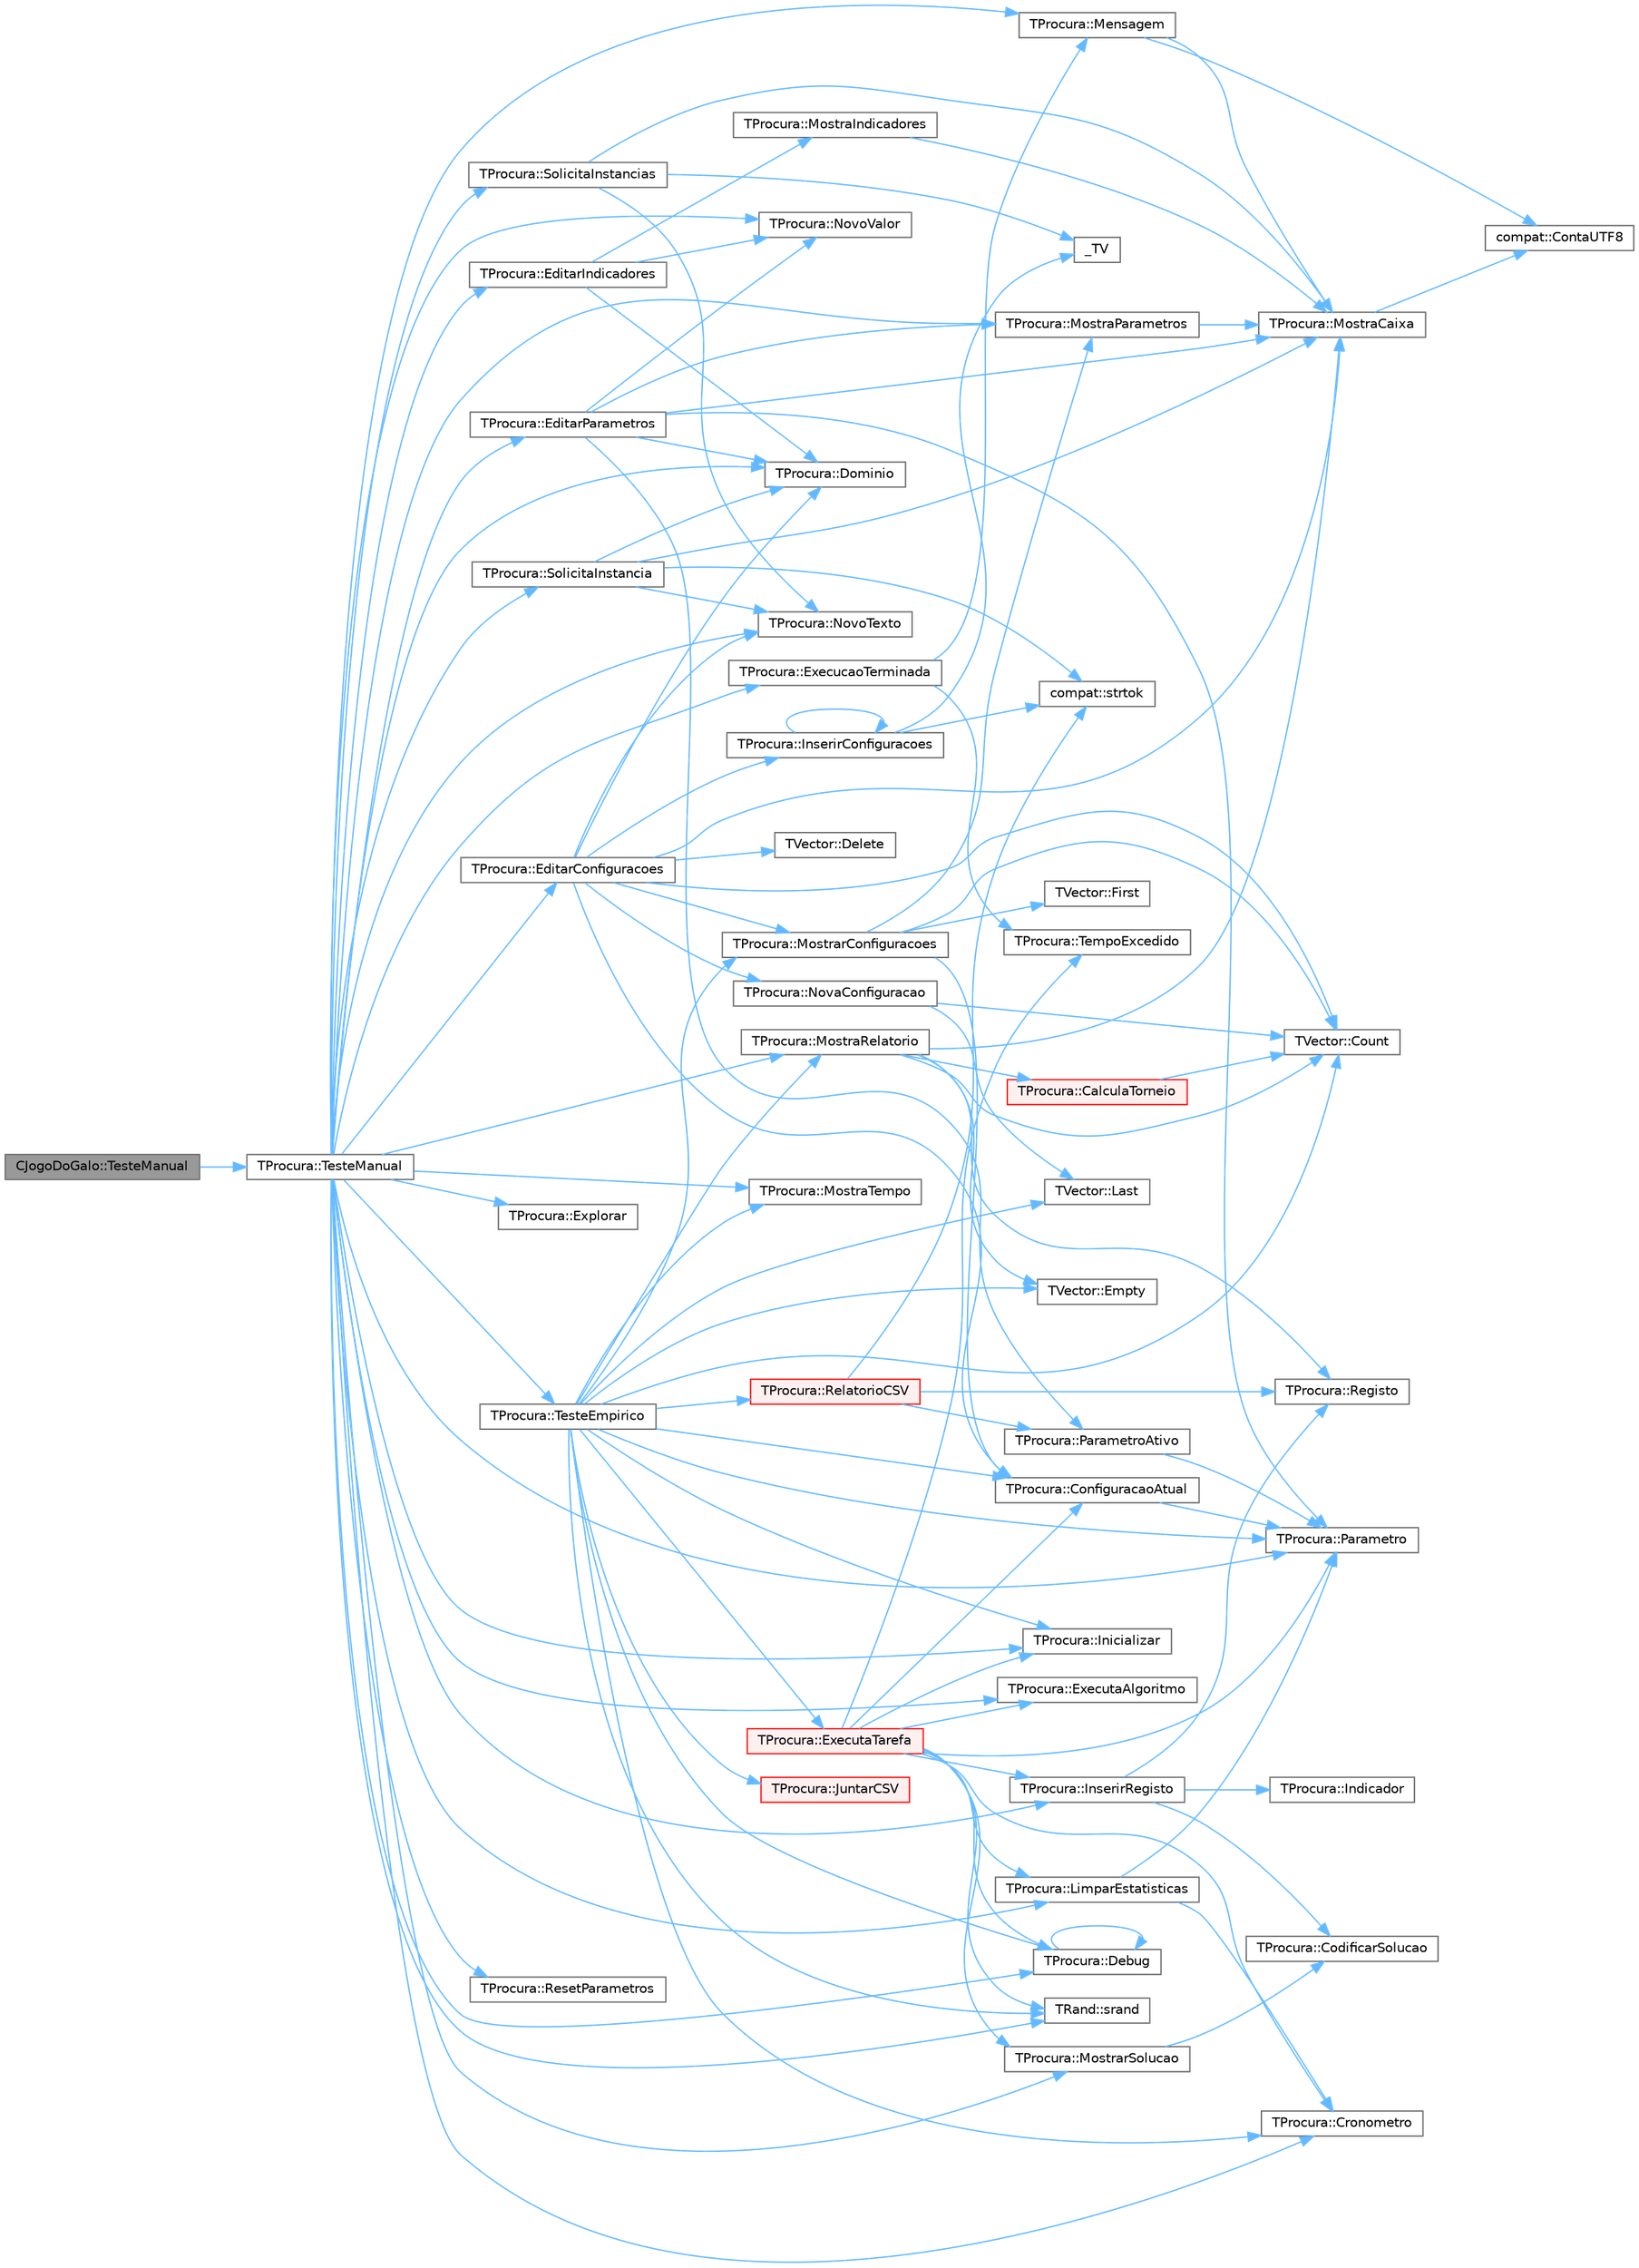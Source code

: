 digraph "CJogoDoGalo::TesteManual"
{
 // LATEX_PDF_SIZE
  bgcolor="transparent";
  edge [fontname=Helvetica,fontsize=10,labelfontname=Helvetica,labelfontsize=10];
  node [fontname=Helvetica,fontsize=10,shape=box,height=0.2,width=0.4];
  rankdir="LR";
  Node1 [id="Node000001",label="CJogoDoGalo::TesteManual",height=0.2,width=0.4,color="gray40", fillcolor="grey60", style="filled", fontcolor="black",tooltip="Inicializa a interação com o utilizador."];
  Node1 -> Node2 [id="edge1_Node000001_Node000002",color="steelblue1",style="solid",tooltip=" "];
  Node2 [id="Node000002",label="TProcura::TesteManual",height=0.2,width=0.4,color="grey40", fillcolor="white", style="filled",URL="$classTProcura.html#a5fdf4e8f76e59eb83fbc274fa61e34af",tooltip="Inicializa a interação com o utilizador."];
  Node2 -> Node3 [id="edge2_Node000002_Node000003",color="steelblue1",style="solid",tooltip=" "];
  Node3 [id="Node000003",label="TProcura::Cronometro",height=0.2,width=0.4,color="grey40", fillcolor="white", style="filled",URL="$classTProcura.html#adb09aa964fe750da7a383318cd0f48a0",tooltip="retorna o tempo em segundos desde que o cronómetro foi inicializado"];
  Node2 -> Node4 [id="edge3_Node000002_Node000004",color="steelblue1",style="solid",tooltip=" "];
  Node4 [id="Node000004",label="TProcura::Debug",height=0.2,width=0.4,color="grey40", fillcolor="white", style="filled",URL="$classTProcura.html#a0c5676c1b54ab6bdc1045b98aeafe456",tooltip="Mostra o estado no ecrã, para debug."];
  Node4 -> Node4 [id="edge4_Node000004_Node000004",color="steelblue1",style="solid",tooltip=" "];
  Node2 -> Node5 [id="edge5_Node000002_Node000005",color="steelblue1",style="solid",tooltip=" "];
  Node5 [id="Node000005",label="TProcura::Dominio",height=0.2,width=0.4,color="grey40", fillcolor="white", style="filled",URL="$classTProcura.html#a12cd67e1b86ed4d6a6c47c652c0cd9bf",tooltip="Limita o domínio de um parâmetro inteiro."];
  Node2 -> Node6 [id="edge6_Node000002_Node000006",color="steelblue1",style="solid",tooltip=" "];
  Node6 [id="Node000006",label="TProcura::EditarConfiguracoes",height=0.2,width=0.4,color="grey40", fillcolor="white", style="filled",URL="$classTProcura.html#ae559b54c7ff363280df914fec988794f",tooltip="Permite ao utilizador editar as configurações."];
  Node6 -> Node7 [id="edge7_Node000006_Node000007",color="steelblue1",style="solid",tooltip=" "];
  Node7 [id="Node000007",label="TProcura::ConfiguracaoAtual",height=0.2,width=0.4,color="grey40", fillcolor="white", style="filled",URL="$classTProcura.html#ac1d9f06b12765a02290050af15463186",tooltip="Grava ou lê a configuração atual."];
  Node7 -> Node8 [id="edge8_Node000007_Node000008",color="steelblue1",style="solid",tooltip=" "];
  Node8 [id="Node000008",label="TProcura::Parametro",height=0.2,width=0.4,color="grey40", fillcolor="white", style="filled",URL="$classTProcura.html#a0e9e692f29af8a5d5279a8647c800437",tooltip=" "];
  Node6 -> Node9 [id="edge9_Node000006_Node000009",color="steelblue1",style="solid",tooltip=" "];
  Node9 [id="Node000009",label="TVector::Count",height=0.2,width=0.4,color="grey40", fillcolor="white", style="filled",URL="$classTVector.html#ac3c744d84543ca6e32859eb7dfccfeef",tooltip=" "];
  Node6 -> Node10 [id="edge10_Node000006_Node000010",color="steelblue1",style="solid",tooltip=" "];
  Node10 [id="Node000010",label="TVector::Delete",height=0.2,width=0.4,color="grey40", fillcolor="white", style="filled",URL="$classTVector.html#aba2fb6d977b1309f3e884369c5f43bba",tooltip="Remove o elemento na posição i deslocando os seguintes."];
  Node6 -> Node5 [id="edge11_Node000006_Node000005",color="steelblue1",style="solid",tooltip=" "];
  Node6 -> Node11 [id="edge12_Node000006_Node000011",color="steelblue1",style="solid",tooltip=" "];
  Node11 [id="Node000011",label="TProcura::InserirConfiguracoes",height=0.2,width=0.4,color="grey40", fillcolor="white", style="filled",URL="$classTProcura.html#a662c7ff8ba62bb5745a7ee0ec92eea13",tooltip="Insere configurações a partir de uma string."];
  Node11 -> Node12 [id="edge13_Node000011_Node000012",color="steelblue1",style="solid",tooltip=" "];
  Node12 [id="Node000012",label="_TV",height=0.2,width=0.4,color="grey40", fillcolor="white", style="filled",URL="$TVector_8h.html#a442726d787e600d83bb1f358840dcb3a",tooltip=" "];
  Node11 -> Node11 [id="edge14_Node000011_Node000011",color="steelblue1",style="solid",tooltip=" "];
  Node11 -> Node13 [id="edge15_Node000011_Node000013",color="steelblue1",style="solid",tooltip=" "];
  Node13 [id="Node000013",label="compat::strtok",height=0.2,width=0.4,color="grey40", fillcolor="white", style="filled",URL="$namespacecompat.html#a342aea1a38c4383aedcc7fea5e68048a",tooltip=" "];
  Node6 -> Node14 [id="edge16_Node000006_Node000014",color="steelblue1",style="solid",tooltip=" "];
  Node14 [id="Node000014",label="TProcura::MostraCaixa",height=0.2,width=0.4,color="grey40", fillcolor="white", style="filled",URL="$classTProcura.html#a3496857ee1a91785fbb6ad45f5e9ddea",tooltip=" "];
  Node14 -> Node15 [id="edge17_Node000014_Node000015",color="steelblue1",style="solid",tooltip=" "];
  Node15 [id="Node000015",label="compat::ContaUTF8",height=0.2,width=0.4,color="grey40", fillcolor="white", style="filled",URL="$namespacecompat.html#a2cc00022a29bc0fc08165228956a10f5",tooltip=" "];
  Node6 -> Node16 [id="edge18_Node000006_Node000016",color="steelblue1",style="solid",tooltip=" "];
  Node16 [id="Node000016",label="TProcura::MostrarConfiguracoes",height=0.2,width=0.4,color="grey40", fillcolor="white", style="filled",URL="$classTProcura.html#a3332047124784be2fc7af575a5f7f8b5",tooltip="Mostra as configurações disponíveis."];
  Node16 -> Node7 [id="edge19_Node000016_Node000007",color="steelblue1",style="solid",tooltip=" "];
  Node16 -> Node9 [id="edge20_Node000016_Node000009",color="steelblue1",style="solid",tooltip=" "];
  Node16 -> Node17 [id="edge21_Node000016_Node000017",color="steelblue1",style="solid",tooltip=" "];
  Node17 [id="Node000017",label="TVector::First",height=0.2,width=0.4,color="grey40", fillcolor="white", style="filled",URL="$classTVector.html#a05f29646493d42f3c77081b6031d70e5",tooltip=" "];
  Node16 -> Node18 [id="edge22_Node000016_Node000018",color="steelblue1",style="solid",tooltip=" "];
  Node18 [id="Node000018",label="TProcura::MostraParametros",height=0.2,width=0.4,color="grey40", fillcolor="white", style="filled",URL="$classTProcura.html#ae7fa07f03b8e5a201e35023ba7724b82",tooltip="Mostra os parâmetros atuais."];
  Node18 -> Node14 [id="edge23_Node000018_Node000014",color="steelblue1",style="solid",tooltip=" "];
  Node6 -> Node19 [id="edge24_Node000006_Node000019",color="steelblue1",style="solid",tooltip=" "];
  Node19 [id="Node000019",label="TProcura::NovaConfiguracao",height=0.2,width=0.4,color="grey40", fillcolor="white", style="filled",URL="$classTProcura.html#a62cd10354f0fbe5ccc45bbd0c0d7f121",tooltip="Adiciona uma nova configuração se ainda não existir."];
  Node19 -> Node9 [id="edge25_Node000019_Node000009",color="steelblue1",style="solid",tooltip=" "];
  Node19 -> Node20 [id="edge26_Node000019_Node000020",color="steelblue1",style="solid",tooltip=" "];
  Node20 [id="Node000020",label="TVector::Last",height=0.2,width=0.4,color="grey40", fillcolor="white", style="filled",URL="$classTVector.html#aa304d639c79ef2842f9951846c6292e3",tooltip=" "];
  Node6 -> Node21 [id="edge27_Node000006_Node000021",color="steelblue1",style="solid",tooltip=" "];
  Node21 [id="Node000021",label="TProcura::NovoTexto",height=0.2,width=0.4,color="grey40", fillcolor="white", style="filled",URL="$classTProcura.html#a17fa21564876d313f79b4376ce7366a1",tooltip=" "];
  Node2 -> Node22 [id="edge28_Node000002_Node000022",color="steelblue1",style="solid",tooltip=" "];
  Node22 [id="Node000022",label="TProcura::EditarIndicadores",height=0.2,width=0.4,color="grey40", fillcolor="white", style="filled",URL="$classTProcura.html#a8f5d1ccb82a33db762fbb8400eeacf39",tooltip="Permite ao utilizador editar os indicadores a utilizar."];
  Node22 -> Node5 [id="edge29_Node000022_Node000005",color="steelblue1",style="solid",tooltip=" "];
  Node22 -> Node23 [id="edge30_Node000022_Node000023",color="steelblue1",style="solid",tooltip=" "];
  Node23 [id="Node000023",label="TProcura::MostraIndicadores",height=0.2,width=0.4,color="grey40", fillcolor="white", style="filled",URL="$classTProcura.html#a99f5cf1c59ce543a58d802a1ac907299",tooltip="Mostra os indicadores definidos."];
  Node23 -> Node14 [id="edge31_Node000023_Node000014",color="steelblue1",style="solid",tooltip=" "];
  Node22 -> Node24 [id="edge32_Node000022_Node000024",color="steelblue1",style="solid",tooltip=" "];
  Node24 [id="Node000024",label="TProcura::NovoValor",height=0.2,width=0.4,color="grey40", fillcolor="white", style="filled",URL="$classTProcura.html#a9918a19f3cead7c9c6bd28f19ff31b0e",tooltip=" "];
  Node2 -> Node25 [id="edge33_Node000002_Node000025",color="steelblue1",style="solid",tooltip=" "];
  Node25 [id="Node000025",label="TProcura::EditarParametros",height=0.2,width=0.4,color="grey40", fillcolor="white", style="filled",URL="$classTProcura.html#ab044dca559e3c04e5cec68647af2c7c4",tooltip="Permite ao utilizador editar os parâmetros."];
  Node25 -> Node5 [id="edge34_Node000025_Node000005",color="steelblue1",style="solid",tooltip=" "];
  Node25 -> Node14 [id="edge35_Node000025_Node000014",color="steelblue1",style="solid",tooltip=" "];
  Node25 -> Node18 [id="edge36_Node000025_Node000018",color="steelblue1",style="solid",tooltip=" "];
  Node25 -> Node24 [id="edge37_Node000025_Node000024",color="steelblue1",style="solid",tooltip=" "];
  Node25 -> Node8 [id="edge38_Node000025_Node000008",color="steelblue1",style="solid",tooltip=" "];
  Node25 -> Node26 [id="edge39_Node000025_Node000026",color="steelblue1",style="solid",tooltip=" "];
  Node26 [id="Node000026",label="TProcura::ParametroAtivo",height=0.2,width=0.4,color="grey40", fillcolor="white", style="filled",URL="$classTProcura.html#a816897a3f52c463e9ba30df3fd41dd6e",tooltip=" "];
  Node26 -> Node8 [id="edge40_Node000026_Node000008",color="steelblue1",style="solid",tooltip=" "];
  Node2 -> Node27 [id="edge41_Node000002_Node000027",color="steelblue1",style="solid",tooltip=" "];
  Node27 [id="Node000027",label="TProcura::ExecucaoTerminada",height=0.2,width=0.4,color="grey40", fillcolor="white", style="filled",URL="$classTProcura.html#a86985c8dc9a0e0bd375a4148f6ea6de7",tooltip="Chamar após a execução do algoritmo. Grava o tempo consumido."];
  Node27 -> Node28 [id="edge42_Node000027_Node000028",color="steelblue1",style="solid",tooltip=" "];
  Node28 [id="Node000028",label="TProcura::Mensagem",height=0.2,width=0.4,color="grey40", fillcolor="white", style="filled",URL="$classTProcura.html#a8367fcda807ebad51f2475eba9adf3a3",tooltip=" "];
  Node28 -> Node15 [id="edge43_Node000028_Node000015",color="steelblue1",style="solid",tooltip=" "];
  Node28 -> Node14 [id="edge44_Node000028_Node000014",color="steelblue1",style="solid",tooltip=" "];
  Node27 -> Node29 [id="edge45_Node000027_Node000029",color="steelblue1",style="solid",tooltip=" "];
  Node29 [id="Node000029",label="TProcura::TempoExcedido",height=0.2,width=0.4,color="grey40", fillcolor="white", style="filled",URL="$classTProcura.html#afa3015ac104b603930d3f60a34c09fff",tooltip=" "];
  Node2 -> Node30 [id="edge46_Node000002_Node000030",color="steelblue1",style="solid",tooltip=" "];
  Node30 [id="Node000030",label="TProcura::ExecutaAlgoritmo",height=0.2,width=0.4,color="grey40", fillcolor="white", style="filled",URL="$classTProcura.html#a1297806db02da2a44794883a6f427965",tooltip="Executa o algoritmo com os parametros atuais."];
  Node2 -> Node31 [id="edge47_Node000002_Node000031",color="steelblue1",style="solid",tooltip=" "];
  Node31 [id="Node000031",label="TProcura::Explorar",height=0.2,width=0.4,color="grey40", fillcolor="white", style="filled",URL="$classTProcura.html#abd93e2ba1f58d3ee7bef74845cee99fb",tooltip="definir para explorar manualmente os dados (não definido em TProcura, apenas em TProcuraConstrutiva)"];
  Node2 -> Node32 [id="edge48_Node000002_Node000032",color="steelblue1",style="solid",tooltip=" "];
  Node32 [id="Node000032",label="TProcura::Inicializar",height=0.2,width=0.4,color="grey40", fillcolor="white", style="filled",URL="$classTProcura.html#a1af0e64ed79d99972d8d48fadf839f43",tooltip="Coloca o objecto no estado inicial da procura."];
  Node2 -> Node33 [id="edge49_Node000002_Node000033",color="steelblue1",style="solid",tooltip=" "];
  Node33 [id="Node000033",label="TProcura::InserirRegisto",height=0.2,width=0.4,color="grey40", fillcolor="white", style="filled",URL="$classTProcura.html#acd7a254a5057023a21b9909053c36f24",tooltip="Insere um novo registo de resultados."];
  Node33 -> Node34 [id="edge50_Node000033_Node000034",color="steelblue1",style="solid",tooltip=" "];
  Node34 [id="Node000034",label="TProcura::CodificarSolucao",height=0.2,width=0.4,color="grey40", fillcolor="white", style="filled",URL="$classTProcura.html#ac772df9c7bcd3c5bb20f17c783ec3155",tooltip="retorna um vetor de inteiros com a codificação da solução (esta codificação será adicionada aos indic..."];
  Node33 -> Node35 [id="edge51_Node000033_Node000035",color="steelblue1",style="solid",tooltip=" "];
  Node35 [id="Node000035",label="TProcura::Indicador",height=0.2,width=0.4,color="grey40", fillcolor="white", style="filled",URL="$classTProcura.html#a39f8ec3e0c97c7bc1bcd45e685168da2",tooltip="Retorna um indicador, após a execução do algoritmo."];
  Node33 -> Node36 [id="edge52_Node000033_Node000036",color="steelblue1",style="solid",tooltip=" "];
  Node36 [id="Node000036",label="TProcura::Registo",height=0.2,width=0.4,color="grey40", fillcolor="white", style="filled",URL="$classTProcura.html#ae7fda59c4090bfd47b63d2d227122b77",tooltip="Procura um registo com determinado id."];
  Node2 -> Node37 [id="edge53_Node000002_Node000037",color="steelblue1",style="solid",tooltip=" "];
  Node37 [id="Node000037",label="TProcura::LimparEstatisticas",height=0.2,width=0.4,color="grey40", fillcolor="white", style="filled",URL="$classTProcura.html#ae82e7be02923531e7ead26b1b25cec0f",tooltip="Chapar antes da execução do algoritmo. Limpa valores estatísticos, e fixa o instante limite de tempo ..."];
  Node37 -> Node3 [id="edge54_Node000037_Node000003",color="steelblue1",style="solid",tooltip=" "];
  Node37 -> Node8 [id="edge55_Node000037_Node000008",color="steelblue1",style="solid",tooltip=" "];
  Node2 -> Node28 [id="edge56_Node000002_Node000028",color="steelblue1",style="solid",tooltip=" "];
  Node2 -> Node18 [id="edge57_Node000002_Node000018",color="steelblue1",style="solid",tooltip=" "];
  Node2 -> Node38 [id="edge58_Node000002_Node000038",color="steelblue1",style="solid",tooltip=" "];
  Node38 [id="Node000038",label="TProcura::MostraRelatorio",height=0.2,width=0.4,color="grey40", fillcolor="white", style="filled",URL="$classTProcura.html#a8efec796677c8e25ad8bdb56a1082e2d",tooltip="Mostra um relatório dos resultados."];
  Node38 -> Node39 [id="edge59_Node000038_Node000039",color="steelblue1",style="solid",tooltip=" "];
  Node39 [id="Node000039",label="TProcura::CalculaTorneio",height=0.2,width=0.4,color="red", fillcolor="#FFF0F0", style="filled",URL="$classTProcura.html#ac1beda871dff742fdb49ae150cda24e3",tooltip="Calcula o torneio entre várias configurações."];
  Node39 -> Node9 [id="edge60_Node000039_Node000009",color="steelblue1",style="solid",tooltip=" "];
  Node38 -> Node9 [id="edge61_Node000038_Node000009",color="steelblue1",style="solid",tooltip=" "];
  Node38 -> Node44 [id="edge62_Node000038_Node000044",color="steelblue1",style="solid",tooltip=" "];
  Node44 [id="Node000044",label="TVector::Empty",height=0.2,width=0.4,color="grey40", fillcolor="white", style="filled",URL="$classTVector.html#a4f242a23bca606a1d0c8f75115b1fde9",tooltip=" "];
  Node38 -> Node14 [id="edge63_Node000038_Node000014",color="steelblue1",style="solid",tooltip=" "];
  Node38 -> Node36 [id="edge64_Node000038_Node000036",color="steelblue1",style="solid",tooltip=" "];
  Node2 -> Node45 [id="edge65_Node000002_Node000045",color="steelblue1",style="solid",tooltip=" "];
  Node45 [id="Node000045",label="TProcura::MostrarSolucao",height=0.2,width=0.4,color="grey40", fillcolor="white", style="filled",URL="$classTProcura.html#a014a294d094430b113ffb36e64a74d97",tooltip="definir para visualizar a solução"];
  Node45 -> Node34 [id="edge66_Node000045_Node000034",color="steelblue1",style="solid",tooltip=" "];
  Node2 -> Node46 [id="edge67_Node000002_Node000046",color="steelblue1",style="solid",tooltip=" "];
  Node46 [id="Node000046",label="TProcura::MostraTempo",height=0.2,width=0.4,color="grey40", fillcolor="white", style="filled",URL="$classTProcura.html#a3bfb17b3b826cc2f593f950a227c3049",tooltip="Mostra tempo num formato humano."];
  Node2 -> Node21 [id="edge68_Node000002_Node000021",color="steelblue1",style="solid",tooltip=" "];
  Node2 -> Node24 [id="edge69_Node000002_Node000024",color="steelblue1",style="solid",tooltip=" "];
  Node2 -> Node8 [id="edge70_Node000002_Node000008",color="steelblue1",style="solid",tooltip=" "];
  Node2 -> Node47 [id="edge71_Node000002_Node000047",color="steelblue1",style="solid",tooltip=" "];
  Node47 [id="Node000047",label="TProcura::ResetParametros",height=0.2,width=0.4,color="grey40", fillcolor="white", style="filled",URL="$classTProcura.html#a6b870a79b10bf2523bdb37c4b06bb871",tooltip="Inicializa os parametros, indicadores e instâncias."];
  Node2 -> Node48 [id="edge72_Node000002_Node000048",color="steelblue1",style="solid",tooltip=" "];
  Node48 [id="Node000048",label="TProcura::SolicitaInstancia",height=0.2,width=0.4,color="grey40", fillcolor="white", style="filled",URL="$classTProcura.html#ae9f0b921a171a110e6a6fcc209332635",tooltip="Solicita ao utilizador o ID da instância a utilizar, permitindo alterar também o prefixo do ficheiro."];
  Node48 -> Node5 [id="edge73_Node000048_Node000005",color="steelblue1",style="solid",tooltip=" "];
  Node48 -> Node14 [id="edge74_Node000048_Node000014",color="steelblue1",style="solid",tooltip=" "];
  Node48 -> Node21 [id="edge75_Node000048_Node000021",color="steelblue1",style="solid",tooltip=" "];
  Node48 -> Node13 [id="edge76_Node000048_Node000013",color="steelblue1",style="solid",tooltip=" "];
  Node2 -> Node49 [id="edge77_Node000002_Node000049",color="steelblue1",style="solid",tooltip=" "];
  Node49 [id="Node000049",label="TProcura::SolicitaInstancias",height=0.2,width=0.4,color="grey40", fillcolor="white", style="filled",URL="$classTProcura.html#a6941386b767d6f0723c6eb9d27241d69",tooltip="Solicita ao utilizador uma lista de instâncias."];
  Node49 -> Node12 [id="edge78_Node000049_Node000012",color="steelblue1",style="solid",tooltip=" "];
  Node49 -> Node14 [id="edge79_Node000049_Node000014",color="steelblue1",style="solid",tooltip=" "];
  Node49 -> Node21 [id="edge80_Node000049_Node000021",color="steelblue1",style="solid",tooltip=" "];
  Node2 -> Node50 [id="edge81_Node000002_Node000050",color="steelblue1",style="solid",tooltip=" "];
  Node50 [id="Node000050",label="TRand::srand",height=0.2,width=0.4,color="grey40", fillcolor="white", style="filled",URL="$namespaceTRand.html#ad0b319d6f58ab6820b001b4e3d3ae245",tooltip="Inicializa a semente da geração pseudo-aleatória."];
  Node2 -> Node51 [id="edge82_Node000002_Node000051",color="steelblue1",style="solid",tooltip=" "];
  Node51 [id="Node000051",label="TProcura::TesteEmpirico",height=0.2,width=0.4,color="grey40", fillcolor="white", style="filled",URL="$classTProcura.html#ae98922e2f7f8bb6e487af0a1e4f84336",tooltip="Executa testes empíricos, em todas as configurações guardadas, nas instâncias selecionadas."];
  Node51 -> Node7 [id="edge83_Node000051_Node000007",color="steelblue1",style="solid",tooltip=" "];
  Node51 -> Node9 [id="edge84_Node000051_Node000009",color="steelblue1",style="solid",tooltip=" "];
  Node51 -> Node3 [id="edge85_Node000051_Node000003",color="steelblue1",style="solid",tooltip=" "];
  Node51 -> Node4 [id="edge86_Node000051_Node000004",color="steelblue1",style="solid",tooltip=" "];
  Node51 -> Node44 [id="edge87_Node000051_Node000044",color="steelblue1",style="solid",tooltip=" "];
  Node51 -> Node52 [id="edge88_Node000051_Node000052",color="steelblue1",style="solid",tooltip=" "];
  Node52 [id="Node000052",label="TProcura::ExecutaTarefa",height=0.2,width=0.4,color="red", fillcolor="#FFF0F0", style="filled",URL="$classTProcura.html#a2c3c5fdff8277b04a219156dec0f068b",tooltip="Executa uma tarefa num teste empírico."];
  Node52 -> Node7 [id="edge89_Node000052_Node000007",color="steelblue1",style="solid",tooltip=" "];
  Node52 -> Node3 [id="edge90_Node000052_Node000003",color="steelblue1",style="solid",tooltip=" "];
  Node52 -> Node4 [id="edge91_Node000052_Node000004",color="steelblue1",style="solid",tooltip=" "];
  Node52 -> Node30 [id="edge92_Node000052_Node000030",color="steelblue1",style="solid",tooltip=" "];
  Node52 -> Node32 [id="edge93_Node000052_Node000032",color="steelblue1",style="solid",tooltip=" "];
  Node52 -> Node33 [id="edge94_Node000052_Node000033",color="steelblue1",style="solid",tooltip=" "];
  Node52 -> Node37 [id="edge95_Node000052_Node000037",color="steelblue1",style="solid",tooltip=" "];
  Node52 -> Node45 [id="edge96_Node000052_Node000045",color="steelblue1",style="solid",tooltip=" "];
  Node52 -> Node8 [id="edge97_Node000052_Node000008",color="steelblue1",style="solid",tooltip=" "];
  Node52 -> Node50 [id="edge98_Node000052_Node000050",color="steelblue1",style="solid",tooltip=" "];
  Node52 -> Node29 [id="edge99_Node000052_Node000029",color="steelblue1",style="solid",tooltip=" "];
  Node51 -> Node32 [id="edge100_Node000051_Node000032",color="steelblue1",style="solid",tooltip=" "];
  Node51 -> Node55 [id="edge101_Node000051_Node000055",color="steelblue1",style="solid",tooltip=" "];
  Node55 [id="Node000055",label="TProcura::JuntarCSV",height=0.2,width=0.4,color="red", fillcolor="#FFF0F0", style="filled",URL="$classTProcura.html#aa47aff45144b528adaecdb654c498844",tooltip="Juntar ficheiros CSV gerados por diferentes processos MPI em um único ficheiro."];
  Node51 -> Node20 [id="edge102_Node000051_Node000020",color="steelblue1",style="solid",tooltip=" "];
  Node51 -> Node16 [id="edge103_Node000051_Node000016",color="steelblue1",style="solid",tooltip=" "];
  Node51 -> Node38 [id="edge104_Node000051_Node000038",color="steelblue1",style="solid",tooltip=" "];
  Node51 -> Node46 [id="edge105_Node000051_Node000046",color="steelblue1",style="solid",tooltip=" "];
  Node51 -> Node8 [id="edge106_Node000051_Node000008",color="steelblue1",style="solid",tooltip=" "];
  Node51 -> Node57 [id="edge107_Node000051_Node000057",color="steelblue1",style="solid",tooltip=" "];
  Node57 [id="Node000057",label="TProcura::RelatorioCSV",height=0.2,width=0.4,color="red", fillcolor="#FFF0F0", style="filled",URL="$classTProcura.html#ab29731e4c9c1d57ccf72740d7d96ec32",tooltip="Gera um relatório CSV com os resultados."];
  Node57 -> Node26 [id="edge108_Node000057_Node000026",color="steelblue1",style="solid",tooltip=" "];
  Node57 -> Node36 [id="edge109_Node000057_Node000036",color="steelblue1",style="solid",tooltip=" "];
  Node57 -> Node13 [id="edge110_Node000057_Node000013",color="steelblue1",style="solid",tooltip=" "];
  Node51 -> Node50 [id="edge111_Node000051_Node000050",color="steelblue1",style="solid",tooltip=" "];
}

